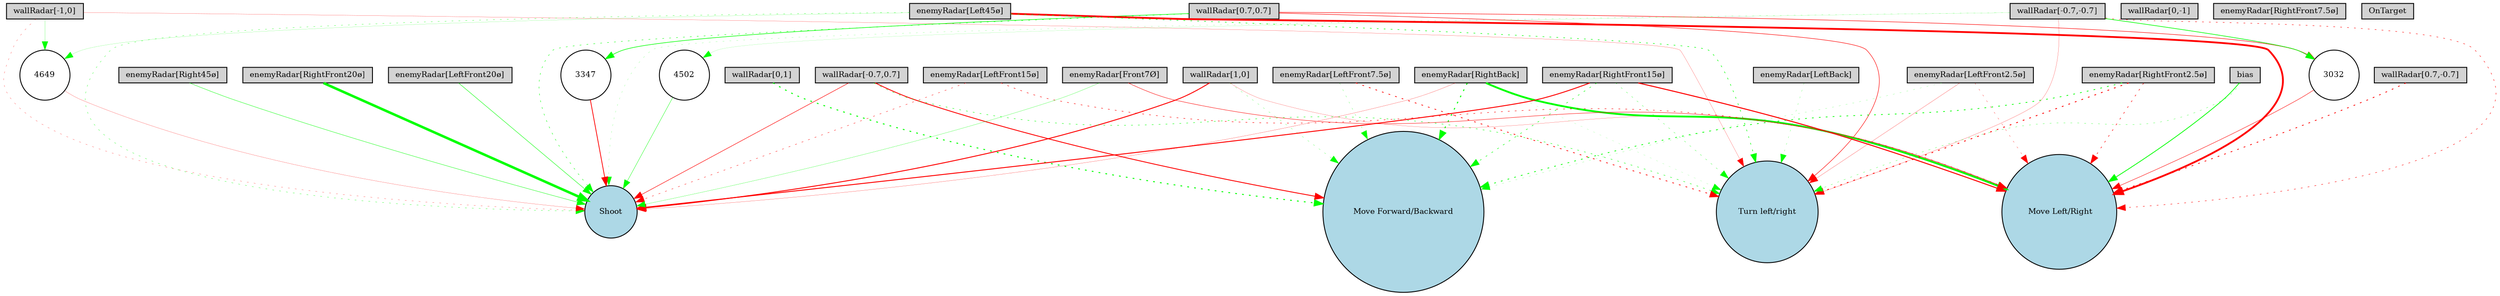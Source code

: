 digraph {
	node [fontsize=9 height=0.2 shape=circle width=0.2]
	"wallRadar[1,0]" [fillcolor=lightgray shape=box style=filled]
	"wallRadar[0,1]" [fillcolor=lightgray shape=box style=filled]
	"wallRadar[-1,0]" [fillcolor=lightgray shape=box style=filled]
	"wallRadar[0,-1]" [fillcolor=lightgray shape=box style=filled]
	"wallRadar[0.7,0.7]" [fillcolor=lightgray shape=box style=filled]
	"wallRadar[-0.7,0.7]" [fillcolor=lightgray shape=box style=filled]
	"wallRadar[-0.7,-0.7]" [fillcolor=lightgray shape=box style=filled]
	"wallRadar[0.7,-0.7]" [fillcolor=lightgray shape=box style=filled]
	"enemyRadar[RightBack]" [fillcolor=lightgray shape=box style=filled]
	"enemyRadar[LeftBack]" [fillcolor=lightgray shape=box style=filled]
	"enemyRadar[Right45ø]" [fillcolor=lightgray shape=box style=filled]
	"enemyRadar[Left45ø]" [fillcolor=lightgray shape=box style=filled]
	"enemyRadar[RightFront20ø]" [fillcolor=lightgray shape=box style=filled]
	"enemyRadar[LeftFront20ø]" [fillcolor=lightgray shape=box style=filled]
	"enemyRadar[RightFront15ø]" [fillcolor=lightgray shape=box style=filled]
	"enemyRadar[LeftFront15ø]" [fillcolor=lightgray shape=box style=filled]
	"enemyRadar[RightFront7.5ø]" [fillcolor=lightgray shape=box style=filled]
	"enemyRadar[LeftFront7.5ø]" [fillcolor=lightgray shape=box style=filled]
	"enemyRadar[RightFront2.5ø]" [fillcolor=lightgray shape=box style=filled]
	"enemyRadar[LeftFront2.5ø]" [fillcolor=lightgray shape=box style=filled]
	"enemyRadar[Front7Ø]" [fillcolor=lightgray shape=box style=filled]
	OnTarget [fillcolor=lightgray shape=box style=filled]
	bias [fillcolor=lightgray shape=box style=filled]
	Shoot [fillcolor=lightblue style=filled]
	"Move Forward/Backward" [fillcolor=lightblue style=filled]
	" Move Left/Right" [fillcolor=lightblue style=filled]
	"Turn left/right" [fillcolor=lightblue style=filled]
	4649 [fillcolor=white style=filled]
	3347 [fillcolor=white style=filled]
	4502 [fillcolor=white style=filled]
	3032 [fillcolor=white style=filled]
	"enemyRadar[LeftFront7.5ø]" -> "Turn left/right" [color=red penwidth=0.8142420438574014 style=dotted]
	"enemyRadar[LeftBack]" -> "Turn left/right" [color=green penwidth=0.20025017085077415 style=dotted]
	"wallRadar[-0.7,-0.7]" -> "Turn left/right" [color=red penwidth=0.19676744966273177 style=solid]
	"enemyRadar[RightFront2.5ø]" -> "Move Forward/Backward" [color=green penwidth=0.838601576063203 style=dotted]
	"wallRadar[-1,0]" -> Shoot [color=red penwidth=0.23639502860732578 style=dotted]
	bias -> " Move Left/Right" [color=green penwidth=0.8408265353868729 style=solid]
	"wallRadar[0.7,0.7]" -> Shoot [color=green penwidth=0.45502841269163263 style=dotted]
	"enemyRadar[Left45ø]" -> Shoot [color=green penwidth=0.30385977709820017 style=dotted]
	"enemyRadar[LeftFront15ø]" -> Shoot [color=red penwidth=0.40828405608087825 style=dotted]
	"enemyRadar[LeftFront2.5ø]" -> "Turn left/right" [color=red penwidth=0.21596272532159994 style=solid]
	"enemyRadar[RightFront2.5ø]" -> "Turn left/right" [color=red penwidth=0.985733123714926 style=dotted]
	"enemyRadar[RightFront15ø]" -> "Move Forward/Backward" [color=green penwidth=0.5505839421489831 style=dotted]
	"enemyRadar[LeftFront7.5ø]" -> "Move Forward/Backward" [color=green penwidth=0.2228420660365512 style=dotted]
	"enemyRadar[RightFront2.5ø]" -> " Move Left/Right" [color=red penwidth=0.5822973820392063 style=dotted]
	"wallRadar[0.7,0.7]" -> "Turn left/right" [color=red penwidth=0.5402689444936294 style=solid]
	"enemyRadar[LeftFront2.5ø]" -> "Move Forward/Backward" [color=green penwidth=0.16285935820323805 style=dotted]
	"enemyRadar[RightFront15ø]" -> "Turn left/right" [color=green penwidth=0.2870803190756258 style=dotted]
	"enemyRadar[LeftFront20ø]" -> Shoot [color=green penwidth=0.4724182582089309 style=solid]
	"wallRadar[-0.7,0.7]" -> "Move Forward/Backward" [color=red penwidth=0.9756679960448708 style=solid]
	"enemyRadar[Front7Ø]" -> " Move Left/Right" [color=red penwidth=0.45055303210249387 style=solid]
	"enemyRadar[RightBack]" -> "Move Forward/Backward" [color=green penwidth=1.1517273982861873 style=dotted]
	"enemyRadar[RightBack]" -> "Turn left/right" [color=green penwidth=0.11524017616963712 style=dotted]
	"enemyRadar[Front7Ø]" -> Shoot [color=green penwidth=0.23468779672636245 style=solid]
	"enemyRadar[LeftFront2.5ø]" -> " Move Left/Right" [color=red penwidth=0.27816438433137314 style=dotted]
	"wallRadar[-0.7,-0.7]" -> " Move Left/Right" [color=red penwidth=0.4814884317204755 style=dotted]
	"enemyRadar[Left45ø]" -> "Turn left/right" [color=green penwidth=0.6004237132706062 style=dotted]
	"wallRadar[1,0]" -> " Move Left/Right" [color=red penwidth=0.17892803591819784 style=solid]
	"enemyRadar[Right45ø]" -> Shoot [color=green penwidth=0.3953746889834112 style=solid]
	"wallRadar[-1,0]" -> "Turn left/right" [color=red penwidth=0.19168646825993 style=solid]
	"wallRadar[-0.7,0.7]" -> "Turn left/right" [color=green penwidth=0.4734781926088113 style=dotted]
	"enemyRadar[RightFront15ø]" -> " Move Left/Right" [color=red penwidth=1.1685209064399913 style=solid]
	"enemyRadar[RightBack]" -> Shoot [color=red penwidth=0.20225398145088297 style=solid]
	"wallRadar[-0.7,-0.7]" -> Shoot [color=green penwidth=0.14909961397316923 style=dotted]
	"enemyRadar[LeftFront15ø]" -> " Move Left/Right" [color=red penwidth=0.529965972875141 style=dotted]
	"enemyRadar[RightBack]" -> " Move Left/Right" [color=green penwidth=2.1348863565414904 style=solid]
	"enemyRadar[Left45ø]" -> " Move Left/Right" [color=red penwidth=2.0863472362970947 style=solid]
	"enemyRadar[RightFront15ø]" -> Shoot [color=red penwidth=1.0593315171349538 style=solid]
	bias -> "Turn left/right" [color=green penwidth=0.27883392053959666 style=dotted]
	"enemyRadar[RightFront20ø]" -> Shoot [color=green penwidth=2.892112791504622 style=solid]
	"wallRadar[0.7,-0.7]" -> " Move Left/Right" [color=red penwidth=0.8707034755138228 style=dotted]
	"wallRadar[-0.7,0.7]" -> Shoot [color=red penwidth=0.5330335831809647 style=solid]
	"wallRadar[1,0]" -> "Move Forward/Backward" [color=green penwidth=0.22317437814866298 style=dotted]
	"wallRadar[0,1]" -> "Move Forward/Backward" [color=green penwidth=1.1272160151137607 style=dotted]
	"wallRadar[1,0]" -> Shoot [color=red penwidth=1.0460490416901358 style=solid]
	"wallRadar[-0.7,-0.7]" -> 3032 [color=green penwidth=0.6934980463864379 style=solid]
	3032 -> " Move Left/Right" [color=red penwidth=0.4608485248809524 style=solid]
	"wallRadar[0.7,0.7]" -> 3347 [color=green penwidth=0.6462973209689286 style=solid]
	3347 -> Shoot [color=red penwidth=0.8469914810763303 style=solid]
	"wallRadar[0.7,0.7]" -> 3032 [color=red penwidth=0.5450976094514017 style=solid]
	"wallRadar[-0.7,-0.7]" -> 4502 [color=green penwidth=0.10003410375953632 style=solid]
	4502 -> Shoot [color=green penwidth=0.38347564764931286 style=solid]
	"wallRadar[-1,0]" -> 4649 [color=green penwidth=0.20040400696313712 style=solid]
	4649 -> Shoot [color=red penwidth=0.18496459330098042 style=solid]
	"enemyRadar[Left45ø]" -> 4649 [color=green penwidth=0.1311796998092265 style=solid]
}
